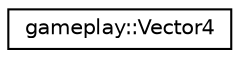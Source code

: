 digraph G
{
  edge [fontname="Helvetica",fontsize="10",labelfontname="Helvetica",labelfontsize="10"];
  node [fontname="Helvetica",fontsize="10",shape=record];
  rankdir="LR";
  Node1 [label="gameplay::Vector4",height=0.2,width=0.4,color="black", fillcolor="white", style="filled",URL="$classgameplay_1_1_vector4.html"];
}
